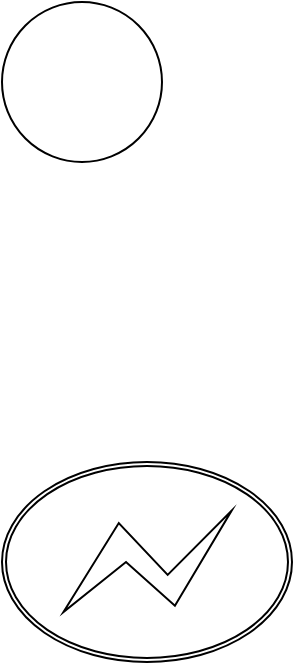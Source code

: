 <mxfile version="12.1.2" type="github" pages="2"><diagram id="S-Y-cIijWGbBw5MpGyOI" name="第 1 页"><mxGraphModel dx="1408" dy="780" grid="1" gridSize="10" guides="1" tooltips="1" connect="1" arrows="1" fold="1" page="1" pageScale="1" pageWidth="827" pageHeight="1169" math="0" shadow="0"><root><mxCell id="0"/><mxCell id="1" parent="0"/><mxCell id="VoqzpTOpJ4fcfL5l7eML-1" value="" style="ellipse;whiteSpace=wrap;html=1;aspect=fixed;" vertex="1" parent="1"><mxGeometry x="180" y="240" width="80" height="80" as="geometry"/></mxCell><mxCell id="VoqzpTOpJ4fcfL5l7eML-2" value="" style="shape=mxgraph.bpmn.shape;html=1;verticalLabelPosition=bottom;labelBackgroundColor=#ffffff;verticalAlign=top;align=center;perimeter=ellipsePerimeter;outlineConnect=0;outline=boundInt;symbol=error;" vertex="1" parent="1"><mxGeometry x="180" y="470" width="145" height="100" as="geometry"/></mxCell></root></mxGraphModel></diagram><diagram id="RDrQclXi9Eem2fXttQns" name="第 2 页"><mxGraphModel dx="1408" dy="780" grid="1" gridSize="10" guides="1" tooltips="1" connect="1" arrows="1" fold="1" page="1" pageScale="1" pageWidth="827" pageHeight="1169" math="0" shadow="0"><root><mxCell id="evmerkXqgqzv9kh8v2qb-0"/><mxCell id="evmerkXqgqzv9kh8v2qb-1" parent="evmerkXqgqzv9kh8v2qb-0"/></root></mxGraphModel></diagram></mxfile>